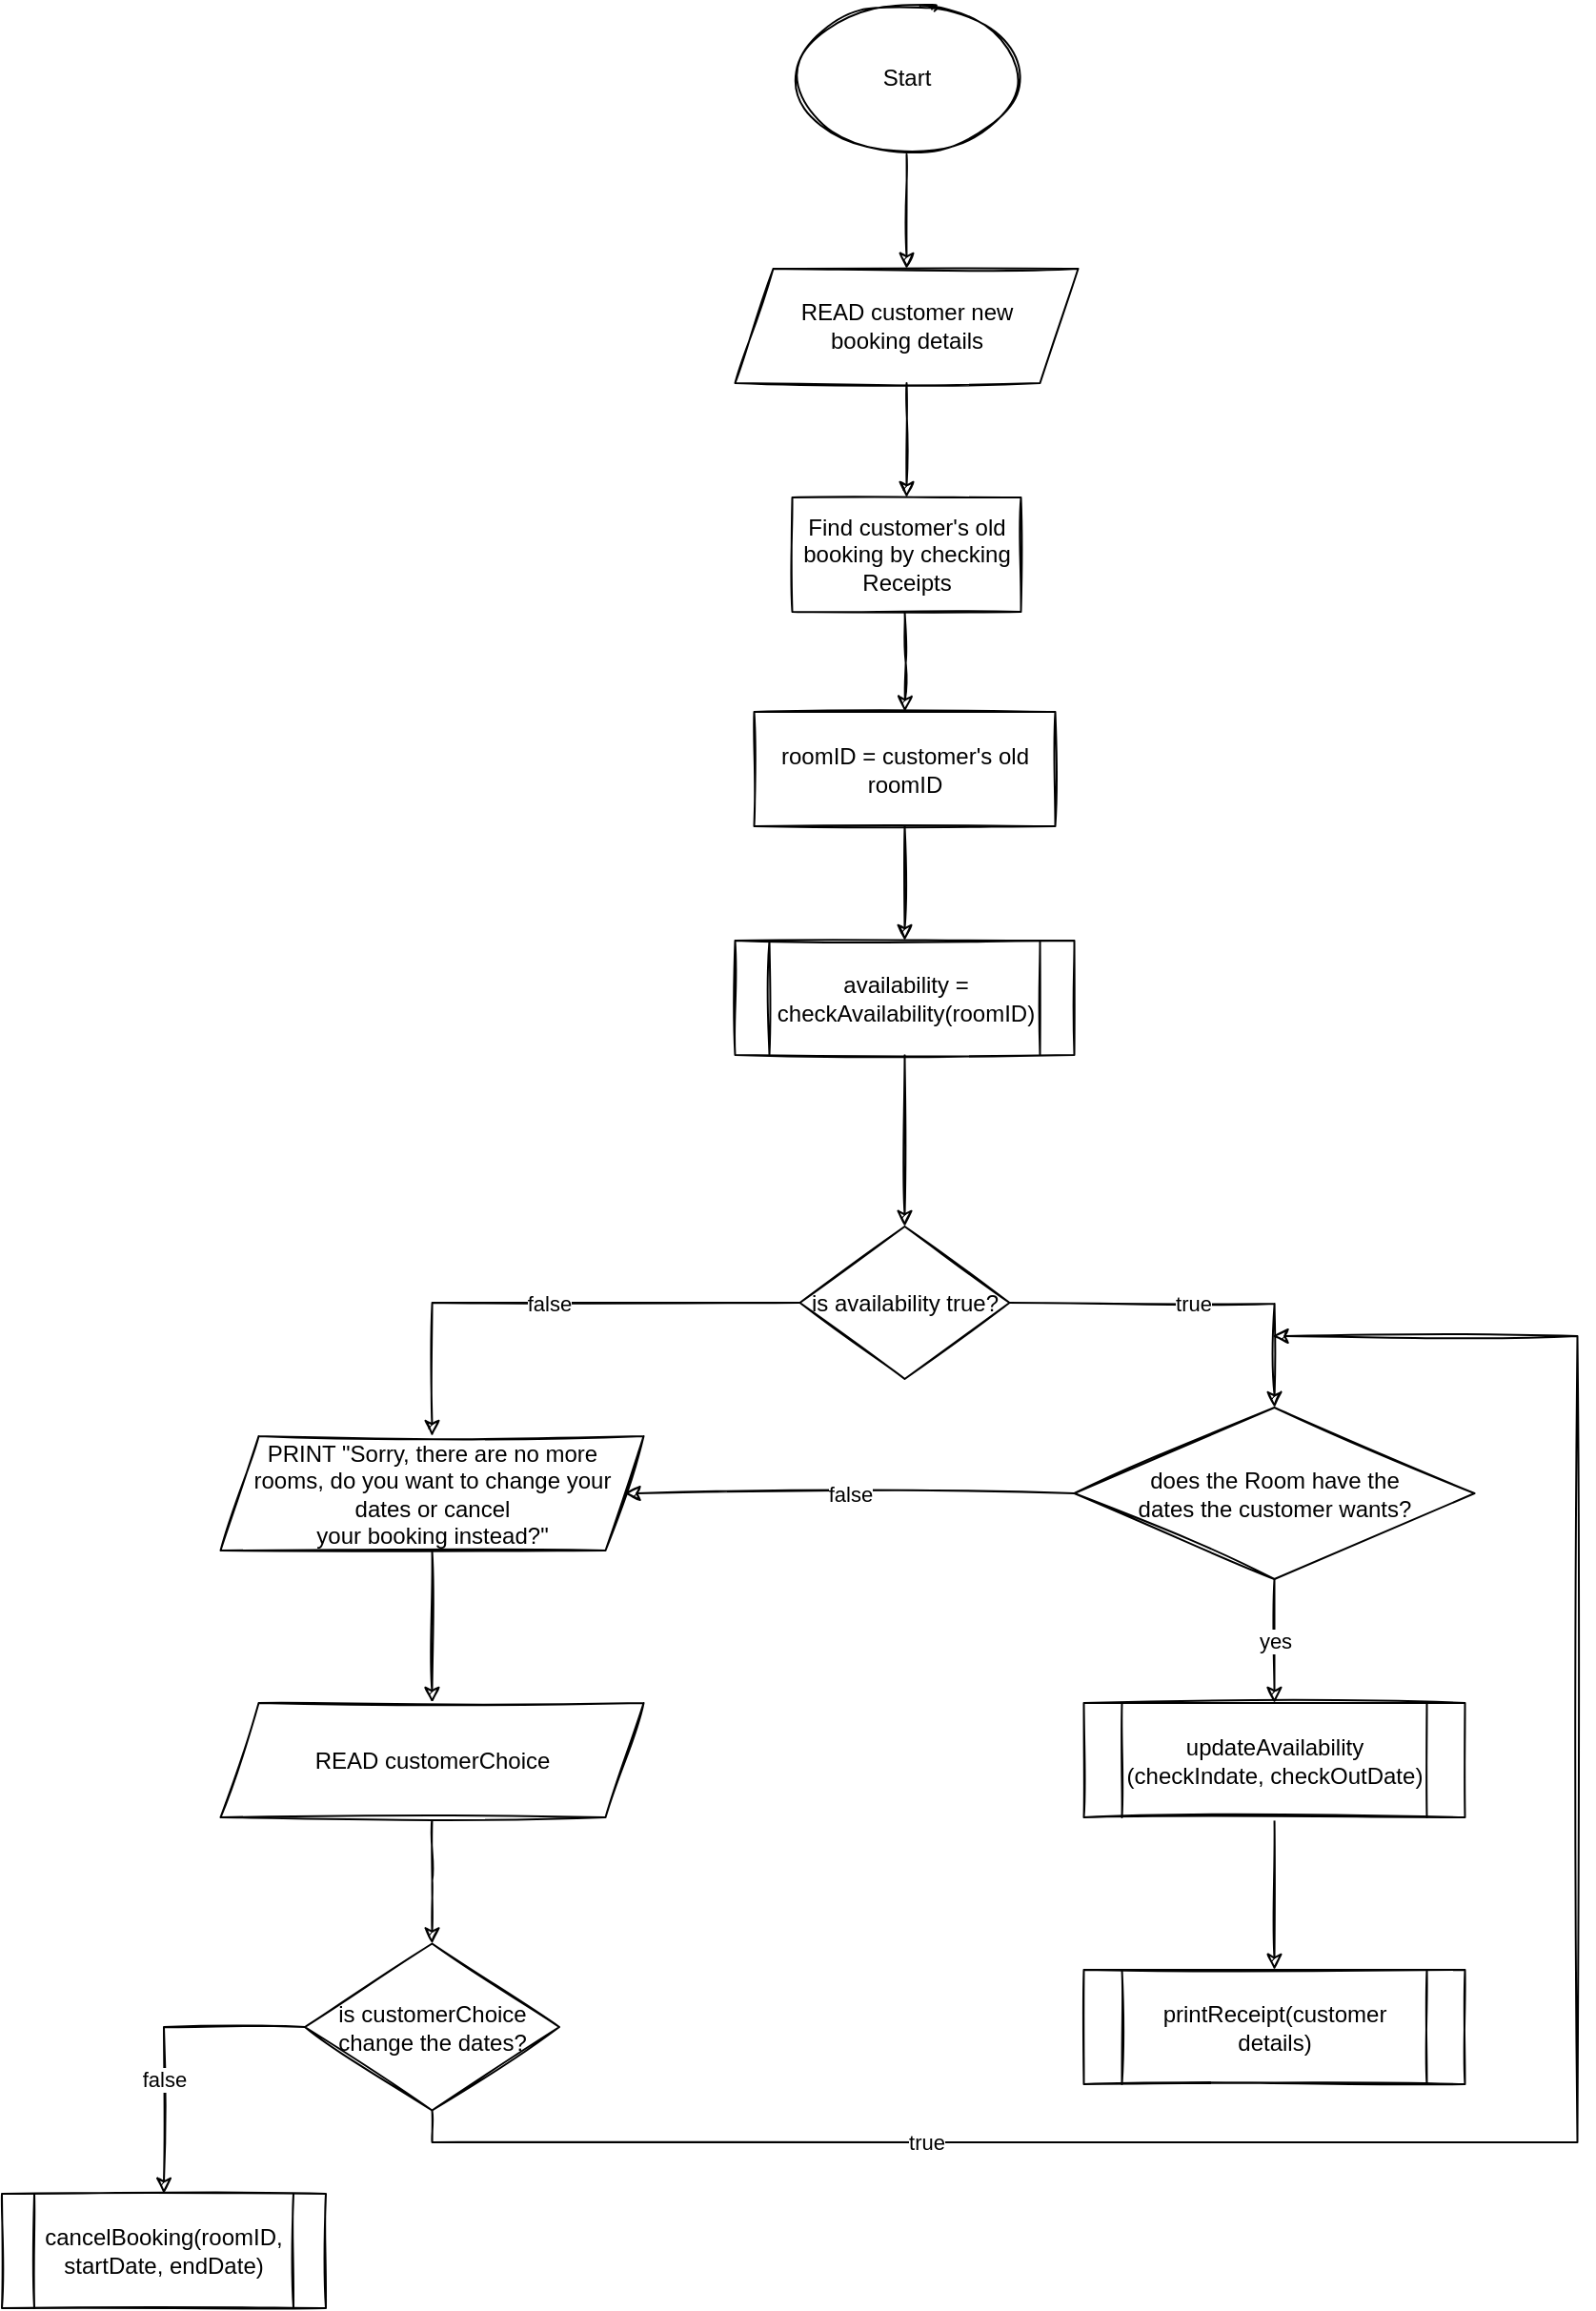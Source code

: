<mxfile version="16.5.1" type="device" pages="2"><diagram id="C5RBs43oDa-KdzZeNtuy" name="Modifying Reservation (Changing dates)flow"><mxGraphModel dx="1040" dy="786" grid="1" gridSize="10" guides="1" tooltips="1" connect="1" arrows="1" fold="1" page="1" pageScale="1" pageWidth="827" pageHeight="1169" math="0" shadow="0"><root><mxCell id="WIyWlLk6GJQsqaUBKTNV-0"/><mxCell id="WIyWlLk6GJQsqaUBKTNV-1" parent="WIyWlLk6GJQsqaUBKTNV-0"/><mxCell id="EqOBDBn0aqHVXBBkhaTX-2" value="" style="edgeStyle=orthogonalEdgeStyle;rounded=0;orthogonalLoop=1;jettySize=auto;html=1;sketch=1;" edge="1" parent="WIyWlLk6GJQsqaUBKTNV-1" source="EqOBDBn0aqHVXBBkhaTX-0" target="EqOBDBn0aqHVXBBkhaTX-1"><mxGeometry relative="1" as="geometry"/></mxCell><mxCell id="EqOBDBn0aqHVXBBkhaTX-0" value="Start" style="ellipse;whiteSpace=wrap;html=1;sketch=1;" vertex="1" parent="WIyWlLk6GJQsqaUBKTNV-1"><mxGeometry x="414.75" y="10" width="120" height="80" as="geometry"/></mxCell><mxCell id="EqOBDBn0aqHVXBBkhaTX-4" value="" style="edgeStyle=orthogonalEdgeStyle;rounded=0;orthogonalLoop=1;jettySize=auto;html=1;sketch=1;" edge="1" parent="WIyWlLk6GJQsqaUBKTNV-1" source="EqOBDBn0aqHVXBBkhaTX-1" target="EqOBDBn0aqHVXBBkhaTX-36"><mxGeometry relative="1" as="geometry"><mxPoint x="474.75" y="260" as="targetPoint"/></mxGeometry></mxCell><mxCell id="EqOBDBn0aqHVXBBkhaTX-1" value="READ customer new &lt;br&gt;booking details" style="shape=parallelogram;perimeter=parallelogramPerimeter;whiteSpace=wrap;html=1;fixedSize=1;sketch=1;" vertex="1" parent="WIyWlLk6GJQsqaUBKTNV-1"><mxGeometry x="384.75" y="150" width="180" height="60" as="geometry"/></mxCell><mxCell id="EqOBDBn0aqHVXBBkhaTX-40" value="" style="edgeStyle=orthogonalEdgeStyle;rounded=0;orthogonalLoop=1;jettySize=auto;html=1;sketch=1;" edge="1" parent="WIyWlLk6GJQsqaUBKTNV-1" source="EqOBDBn0aqHVXBBkhaTX-10" target="EqOBDBn0aqHVXBBkhaTX-39"><mxGeometry relative="1" as="geometry"/></mxCell><mxCell id="EqOBDBn0aqHVXBBkhaTX-10" value="PRINT &quot;Sorry, there are no more &lt;br&gt;rooms, do you want to change your dates or cancel &lt;br&gt;your booking instead?&quot;" style="shape=parallelogram;perimeter=parallelogramPerimeter;whiteSpace=wrap;html=1;fixedSize=1;sketch=1;" vertex="1" parent="WIyWlLk6GJQsqaUBKTNV-1"><mxGeometry x="114.75" y="762.5" width="222" height="60" as="geometry"/></mxCell><mxCell id="EqOBDBn0aqHVXBBkhaTX-19" value="" style="edgeStyle=orthogonalEdgeStyle;rounded=0;orthogonalLoop=1;jettySize=auto;html=1;sketch=1;" edge="1" parent="WIyWlLk6GJQsqaUBKTNV-1" target="EqOBDBn0aqHVXBBkhaTX-20"><mxGeometry relative="1" as="geometry"><mxPoint x="473.75" y="330" as="sourcePoint"/><mxPoint x="473.75" y="392.5" as="targetPoint"/></mxGeometry></mxCell><mxCell id="EqOBDBn0aqHVXBBkhaTX-22" value="" style="edgeStyle=orthogonalEdgeStyle;rounded=0;orthogonalLoop=1;jettySize=auto;html=1;sketch=1;" edge="1" parent="WIyWlLk6GJQsqaUBKTNV-1" source="EqOBDBn0aqHVXBBkhaTX-20" target="EqOBDBn0aqHVXBBkhaTX-21"><mxGeometry relative="1" as="geometry"/></mxCell><mxCell id="EqOBDBn0aqHVXBBkhaTX-20" value="roomID = customer's old roomID" style="rounded=0;whiteSpace=wrap;html=1;sketch=1;" vertex="1" parent="WIyWlLk6GJQsqaUBKTNV-1"><mxGeometry x="394.75" y="382.5" width="158" height="60" as="geometry"/></mxCell><mxCell id="EqOBDBn0aqHVXBBkhaTX-33" style="edgeStyle=orthogonalEdgeStyle;rounded=0;orthogonalLoop=1;jettySize=auto;html=1;sketch=1;" edge="1" parent="WIyWlLk6GJQsqaUBKTNV-1" source="EqOBDBn0aqHVXBBkhaTX-21" target="EqOBDBn0aqHVXBBkhaTX-25"><mxGeometry relative="1" as="geometry"/></mxCell><mxCell id="EqOBDBn0aqHVXBBkhaTX-21" value="availability = checkAvailability(roomID)" style="shape=process;whiteSpace=wrap;html=1;backgroundOutline=1;rounded=0;sketch=1;" vertex="1" parent="WIyWlLk6GJQsqaUBKTNV-1"><mxGeometry x="384.75" y="502.5" width="178" height="60" as="geometry"/></mxCell><mxCell id="EqOBDBn0aqHVXBBkhaTX-24" value="true" style="edgeStyle=orthogonalEdgeStyle;rounded=0;orthogonalLoop=1;jettySize=auto;html=1;exitX=1;exitY=0.5;exitDx=0;exitDy=0;sketch=1;" edge="1" parent="WIyWlLk6GJQsqaUBKTNV-1" target="EqOBDBn0aqHVXBBkhaTX-29"><mxGeometry relative="1" as="geometry"><mxPoint x="662.75" y="762.5" as="targetPoint"/><mxPoint x="527.75" y="692.5" as="sourcePoint"/></mxGeometry></mxCell><mxCell id="EqOBDBn0aqHVXBBkhaTX-37" value="false" style="edgeStyle=orthogonalEdgeStyle;rounded=0;orthogonalLoop=1;jettySize=auto;html=1;exitX=0;exitY=0.5;exitDx=0;exitDy=0;entryX=0.5;entryY=0;entryDx=0;entryDy=0;sketch=1;" edge="1" parent="WIyWlLk6GJQsqaUBKTNV-1" source="EqOBDBn0aqHVXBBkhaTX-25" target="EqOBDBn0aqHVXBBkhaTX-10"><mxGeometry relative="1" as="geometry"/></mxCell><mxCell id="EqOBDBn0aqHVXBBkhaTX-25" value="is availability true?" style="rhombus;whiteSpace=wrap;html=1;sketch=1;" vertex="1" parent="WIyWlLk6GJQsqaUBKTNV-1"><mxGeometry x="418.75" y="652.5" width="110" height="80" as="geometry"/></mxCell><mxCell id="EqOBDBn0aqHVXBBkhaTX-28" value="yes" style="edgeStyle=orthogonalEdgeStyle;rounded=0;orthogonalLoop=1;jettySize=auto;html=1;sketch=1;" edge="1" parent="WIyWlLk6GJQsqaUBKTNV-1" source="EqOBDBn0aqHVXBBkhaTX-29" target="EqOBDBn0aqHVXBBkhaTX-31"><mxGeometry relative="1" as="geometry"/></mxCell><mxCell id="EqOBDBn0aqHVXBBkhaTX-38" value="false" style="edgeStyle=orthogonalEdgeStyle;rounded=0;orthogonalLoop=1;jettySize=auto;html=1;exitX=0;exitY=0.5;exitDx=0;exitDy=0;sketch=1;" edge="1" parent="WIyWlLk6GJQsqaUBKTNV-1" source="EqOBDBn0aqHVXBBkhaTX-29" target="EqOBDBn0aqHVXBBkhaTX-10"><mxGeometry relative="1" as="geometry"/></mxCell><mxCell id="EqOBDBn0aqHVXBBkhaTX-29" value="does the Room have the &lt;br&gt;dates the customer wants?" style="rhombus;whiteSpace=wrap;html=1;sketch=1;" vertex="1" parent="WIyWlLk6GJQsqaUBKTNV-1"><mxGeometry x="562.75" y="747.5" width="210" height="90" as="geometry"/></mxCell><mxCell id="EqOBDBn0aqHVXBBkhaTX-30" value="" style="edgeStyle=orthogonalEdgeStyle;rounded=0;orthogonalLoop=1;jettySize=auto;html=1;sketch=1;" edge="1" parent="WIyWlLk6GJQsqaUBKTNV-1" source="EqOBDBn0aqHVXBBkhaTX-31" target="EqOBDBn0aqHVXBBkhaTX-32"><mxGeometry relative="1" as="geometry"/></mxCell><mxCell id="EqOBDBn0aqHVXBBkhaTX-31" value="updateAvailability&lt;br&gt;(checkIndate, checkOutDate)" style="shape=process;whiteSpace=wrap;html=1;backgroundOutline=1;sketch=1;" vertex="1" parent="WIyWlLk6GJQsqaUBKTNV-1"><mxGeometry x="567.75" y="902.5" width="200" height="60" as="geometry"/></mxCell><mxCell id="EqOBDBn0aqHVXBBkhaTX-32" value="printReceipt(customer details)" style="shape=process;whiteSpace=wrap;html=1;backgroundOutline=1;sketch=1;" vertex="1" parent="WIyWlLk6GJQsqaUBKTNV-1"><mxGeometry x="567.75" y="1042.5" width="200" height="60" as="geometry"/></mxCell><mxCell id="EqOBDBn0aqHVXBBkhaTX-36" value="Find customer's old booking by checking Receipts" style="rounded=0;whiteSpace=wrap;html=1;sketch=1;" vertex="1" parent="WIyWlLk6GJQsqaUBKTNV-1"><mxGeometry x="414.75" y="270" width="120" height="60" as="geometry"/></mxCell><mxCell id="EqOBDBn0aqHVXBBkhaTX-42" value="" style="edgeStyle=orthogonalEdgeStyle;rounded=0;orthogonalLoop=1;jettySize=auto;html=1;sketch=1;" edge="1" parent="WIyWlLk6GJQsqaUBKTNV-1" source="EqOBDBn0aqHVXBBkhaTX-39" target="EqOBDBn0aqHVXBBkhaTX-41"><mxGeometry relative="1" as="geometry"/></mxCell><mxCell id="EqOBDBn0aqHVXBBkhaTX-39" value="READ customerChoice" style="shape=parallelogram;perimeter=parallelogramPerimeter;whiteSpace=wrap;html=1;fixedSize=1;sketch=1;" vertex="1" parent="WIyWlLk6GJQsqaUBKTNV-1"><mxGeometry x="114.75" y="902.5" width="222" height="60" as="geometry"/></mxCell><mxCell id="EqOBDBn0aqHVXBBkhaTX-43" value="true" style="edgeStyle=orthogonalEdgeStyle;rounded=0;orthogonalLoop=1;jettySize=auto;html=1;exitX=0.5;exitY=1;exitDx=0;exitDy=0;sketch=1;" edge="1" parent="WIyWlLk6GJQsqaUBKTNV-1" source="EqOBDBn0aqHVXBBkhaTX-41"><mxGeometry x="-0.541" relative="1" as="geometry"><mxPoint x="666.75" y="710" as="targetPoint"/><mxPoint x="227.75" y="1112.5" as="sourcePoint"/><Array as="points"><mxPoint x="225.75" y="1133"/><mxPoint x="826.75" y="1133"/><mxPoint x="826.75" y="710"/></Array><mxPoint as="offset"/></mxGeometry></mxCell><mxCell id="EqOBDBn0aqHVXBBkhaTX-44" value="false" style="edgeStyle=orthogonalEdgeStyle;rounded=0;orthogonalLoop=1;jettySize=auto;html=1;exitX=0;exitY=0.5;exitDx=0;exitDy=0;sketch=1;" edge="1" parent="WIyWlLk6GJQsqaUBKTNV-1" source="EqOBDBn0aqHVXBBkhaTX-41" target="EqOBDBn0aqHVXBBkhaTX-45"><mxGeometry x="0.258" relative="1" as="geometry"><mxPoint x="104.75" y="1160" as="targetPoint"/><mxPoint as="offset"/></mxGeometry></mxCell><mxCell id="EqOBDBn0aqHVXBBkhaTX-41" value="is customerChoice change the dates?" style="rhombus;whiteSpace=wrap;html=1;sketch=1;" vertex="1" parent="WIyWlLk6GJQsqaUBKTNV-1"><mxGeometry x="159" y="1028.75" width="133.5" height="87.5" as="geometry"/></mxCell><mxCell id="EqOBDBn0aqHVXBBkhaTX-45" value="cancelBooking(roomID, startDate, endDate)" style="shape=process;whiteSpace=wrap;html=1;backgroundOutline=1;sketch=1;" vertex="1" parent="WIyWlLk6GJQsqaUBKTNV-1"><mxGeometry y="1160" width="170" height="60" as="geometry"/></mxCell></root></mxGraphModel></diagram><diagram id="U8srkVIUpZe0NeUrbsMr" name="cancelBooking(roomID, startDate, endDate)"><mxGraphModel dx="1224" dy="925" grid="1" gridSize="10" guides="1" tooltips="1" connect="1" arrows="1" fold="1" page="1" pageScale="1" pageWidth="850" pageHeight="1100" math="0" shadow="0"><root><mxCell id="_0PY4gUUJMLO8BtH7Cnc-0"/><mxCell id="_0PY4gUUJMLO8BtH7Cnc-1" parent="_0PY4gUUJMLO8BtH7Cnc-0"/><mxCell id="_0PY4gUUJMLO8BtH7Cnc-4" value="" style="edgeStyle=orthogonalEdgeStyle;rounded=0;orthogonalLoop=1;jettySize=auto;html=1;sketch=1;" edge="1" parent="_0PY4gUUJMLO8BtH7Cnc-1" source="_0PY4gUUJMLO8BtH7Cnc-2" target="_0PY4gUUJMLO8BtH7Cnc-3"><mxGeometry relative="1" as="geometry"/></mxCell><mxCell id="_0PY4gUUJMLO8BtH7Cnc-2" value="cancelBooking&lt;br&gt;(roomID, startDate, endDate)" style="ellipse;whiteSpace=wrap;html=1;sketch=1;" vertex="1" parent="_0PY4gUUJMLO8BtH7Cnc-1"><mxGeometry x="365" y="50" width="120" height="80" as="geometry"/></mxCell><mxCell id="_0PY4gUUJMLO8BtH7Cnc-6" value="" style="edgeStyle=orthogonalEdgeStyle;rounded=0;orthogonalLoop=1;jettySize=auto;html=1;sketch=1;" edge="1" parent="_0PY4gUUJMLO8BtH7Cnc-1" source="_0PY4gUUJMLO8BtH7Cnc-3" target="_0PY4gUUJMLO8BtH7Cnc-5"><mxGeometry relative="1" as="geometry"/></mxCell><mxCell id="_0PY4gUUJMLO8BtH7Cnc-3" value="find Room item that has the same roomID provided" style="whiteSpace=wrap;html=1;sketch=1;" vertex="1" parent="_0PY4gUUJMLO8BtH7Cnc-1"><mxGeometry x="365" y="190" width="120" height="60" as="geometry"/></mxCell><mxCell id="_0PY4gUUJMLO8BtH7Cnc-8" value="" style="edgeStyle=orthogonalEdgeStyle;rounded=0;orthogonalLoop=1;jettySize=auto;html=1;sketch=1;" edge="1" parent="_0PY4gUUJMLO8BtH7Cnc-1" source="_0PY4gUUJMLO8BtH7Cnc-5" target="_0PY4gUUJMLO8BtH7Cnc-10"><mxGeometry relative="1" as="geometry"><mxPoint x="425" y="400" as="targetPoint"/></mxGeometry></mxCell><mxCell id="_0PY4gUUJMLO8BtH7Cnc-5" value="get availableDates from Room item" style="whiteSpace=wrap;html=1;sketch=1;" vertex="1" parent="_0PY4gUUJMLO8BtH7Cnc-1"><mxGeometry x="365" y="300" width="120" height="60" as="geometry"/></mxCell><mxCell id="_0PY4gUUJMLO8BtH7Cnc-13" value="" style="edgeStyle=orthogonalEdgeStyle;rounded=0;orthogonalLoop=1;jettySize=auto;html=1;sketch=1;" edge="1" parent="_0PY4gUUJMLO8BtH7Cnc-1" source="_0PY4gUUJMLO8BtH7Cnc-10" target="_0PY4gUUJMLO8BtH7Cnc-12"><mxGeometry relative="1" as="geometry"/></mxCell><mxCell id="_0PY4gUUJMLO8BtH7Cnc-10" value="counter = 0" style="whiteSpace=wrap;html=1;sketch=1;" vertex="1" parent="_0PY4gUUJMLO8BtH7Cnc-1"><mxGeometry x="365" y="400" width="120" height="60" as="geometry"/></mxCell><mxCell id="_0PY4gUUJMLO8BtH7Cnc-15" value="true" style="edgeStyle=orthogonalEdgeStyle;rounded=0;orthogonalLoop=1;jettySize=auto;html=1;sketch=1;" edge="1" parent="_0PY4gUUJMLO8BtH7Cnc-1" source="_0PY4gUUJMLO8BtH7Cnc-12" target="_0PY4gUUJMLO8BtH7Cnc-14"><mxGeometry x="-0.686" relative="1" as="geometry"><mxPoint as="offset"/></mxGeometry></mxCell><mxCell id="_0PY4gUUJMLO8BtH7Cnc-28" value="false" style="edgeStyle=orthogonalEdgeStyle;rounded=0;orthogonalLoop=1;jettySize=auto;html=1;exitX=1;exitY=0.5;exitDx=0;exitDy=0;sketch=1;" edge="1" parent="_0PY4gUUJMLO8BtH7Cnc-1" source="_0PY4gUUJMLO8BtH7Cnc-12" target="_0PY4gUUJMLO8BtH7Cnc-29"><mxGeometry relative="1" as="geometry"><mxPoint x="720" y="590" as="targetPoint"/></mxGeometry></mxCell><mxCell id="_0PY4gUUJMLO8BtH7Cnc-12" value="is counter &amp;lt; &lt;br&gt;availableDates length?" style="rhombus;whiteSpace=wrap;html=1;sketch=1;" vertex="1" parent="_0PY4gUUJMLO8BtH7Cnc-1"><mxGeometry x="334" y="500" width="182" height="80" as="geometry"/></mxCell><mxCell id="_0PY4gUUJMLO8BtH7Cnc-17" value="true" style="edgeStyle=orthogonalEdgeStyle;rounded=0;orthogonalLoop=1;jettySize=auto;html=1;sketch=1;" edge="1" parent="_0PY4gUUJMLO8BtH7Cnc-1" source="_0PY4gUUJMLO8BtH7Cnc-14" target="_0PY4gUUJMLO8BtH7Cnc-16"><mxGeometry x="-0.259" relative="1" as="geometry"><mxPoint as="offset"/></mxGeometry></mxCell><mxCell id="_0PY4gUUJMLO8BtH7Cnc-21" value="false" style="edgeStyle=orthogonalEdgeStyle;rounded=0;orthogonalLoop=1;jettySize=auto;html=1;exitX=1;exitY=0.5;exitDx=0;exitDy=0;sketch=1;" edge="1" parent="_0PY4gUUJMLO8BtH7Cnc-1" source="_0PY4gUUJMLO8BtH7Cnc-14" target="_0PY4gUUJMLO8BtH7Cnc-20"><mxGeometry x="-0.406" relative="1" as="geometry"><mxPoint as="offset"/></mxGeometry></mxCell><mxCell id="_0PY4gUUJMLO8BtH7Cnc-14" value="is availableDates[counter] &lt;br&gt;earlier than startDate?" style="rhombus;whiteSpace=wrap;html=1;sketch=1;" vertex="1" parent="_0PY4gUUJMLO8BtH7Cnc-1"><mxGeometry x="140" y="590" width="182" height="90" as="geometry"/></mxCell><mxCell id="_0PY4gUUJMLO8BtH7Cnc-18" style="edgeStyle=orthogonalEdgeStyle;rounded=0;orthogonalLoop=1;jettySize=auto;html=1;sketch=1;" edge="1" parent="_0PY4gUUJMLO8BtH7Cnc-1" source="_0PY4gUUJMLO8BtH7Cnc-16"><mxGeometry relative="1" as="geometry"><mxPoint x="426" y="480" as="targetPoint"/><mxPoint x="36" y="700" as="sourcePoint"/><Array as="points"><mxPoint x="36" y="480"/></Array></mxGeometry></mxCell><mxCell id="_0PY4gUUJMLO8BtH7Cnc-16" value="counter = counter + 1" style="whiteSpace=wrap;html=1;sketch=1;" vertex="1" parent="_0PY4gUUJMLO8BtH7Cnc-1"><mxGeometry x="10" y="700" width="120" height="60" as="geometry"/></mxCell><mxCell id="_0PY4gUUJMLO8BtH7Cnc-23" value="" style="edgeStyle=orthogonalEdgeStyle;rounded=0;orthogonalLoop=1;jettySize=auto;html=1;sketch=1;" edge="1" parent="_0PY4gUUJMLO8BtH7Cnc-1" source="_0PY4gUUJMLO8BtH7Cnc-20" target="_0PY4gUUJMLO8BtH7Cnc-22"><mxGeometry relative="1" as="geometry"/></mxCell><mxCell id="_0PY4gUUJMLO8BtH7Cnc-20" value="availableDates[counter -1] = startDate" style="whiteSpace=wrap;html=1;sketch=1;" vertex="1" parent="_0PY4gUUJMLO8BtH7Cnc-1"><mxGeometry x="322" y="700" width="150" height="60" as="geometry"/></mxCell><mxCell id="_0PY4gUUJMLO8BtH7Cnc-25" value="true" style="edgeStyle=orthogonalEdgeStyle;rounded=0;orthogonalLoop=1;jettySize=auto;html=1;entryX=1;entryY=0.5;entryDx=0;entryDy=0;sketch=1;" edge="1" parent="_0PY4gUUJMLO8BtH7Cnc-1" source="_0PY4gUUJMLO8BtH7Cnc-22" target="_0PY4gUUJMLO8BtH7Cnc-16"><mxGeometry relative="1" as="geometry"/></mxCell><mxCell id="_0PY4gUUJMLO8BtH7Cnc-27" value="false" style="edgeStyle=orthogonalEdgeStyle;rounded=0;orthogonalLoop=1;jettySize=auto;html=1;sketch=1;" edge="1" parent="_0PY4gUUJMLO8BtH7Cnc-1" source="_0PY4gUUJMLO8BtH7Cnc-22" target="_0PY4gUUJMLO8BtH7Cnc-26"><mxGeometry relative="1" as="geometry"/></mxCell><mxCell id="_0PY4gUUJMLO8BtH7Cnc-22" value="is availabelDates[counter] &lt;br&gt;earlier than endDate?" style="rhombus;whiteSpace=wrap;html=1;sketch=1;" vertex="1" parent="_0PY4gUUJMLO8BtH7Cnc-1"><mxGeometry x="302.75" y="810" width="188.5" height="100" as="geometry"/></mxCell><mxCell id="_0PY4gUUJMLO8BtH7Cnc-30" style="edgeStyle=orthogonalEdgeStyle;rounded=0;orthogonalLoop=1;jettySize=auto;html=1;exitX=1;exitY=0.5;exitDx=0;exitDy=0;entryX=-0.004;entryY=0.448;entryDx=0;entryDy=0;entryPerimeter=0;sketch=1;" edge="1" parent="_0PY4gUUJMLO8BtH7Cnc-1" source="_0PY4gUUJMLO8BtH7Cnc-26" target="_0PY4gUUJMLO8BtH7Cnc-29"><mxGeometry relative="1" as="geometry"/></mxCell><mxCell id="_0PY4gUUJMLO8BtH7Cnc-26" value="availableDates[counter - 1] = endDate" style="whiteSpace=wrap;html=1;sketch=1;" vertex="1" parent="_0PY4gUUJMLO8BtH7Cnc-1"><mxGeometry x="319.75" y="960" width="154.5" height="60" as="geometry"/></mxCell><mxCell id="_0PY4gUUJMLO8BtH7Cnc-29" value="return availableDates array" style="ellipse;whiteSpace=wrap;html=1;sketch=1;" vertex="1" parent="_0PY4gUUJMLO8BtH7Cnc-1"><mxGeometry x="660" y="590" width="120" height="80" as="geometry"/></mxCell></root></mxGraphModel></diagram></mxfile>